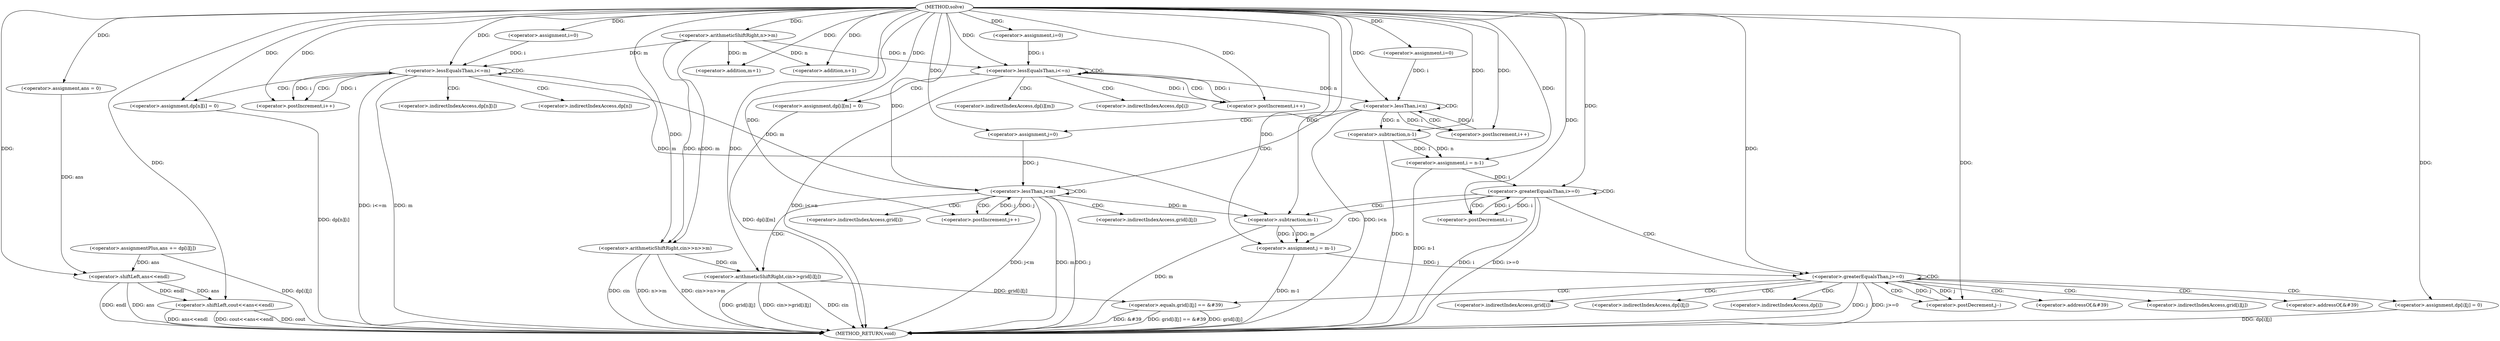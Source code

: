 digraph "solve" {  
"1000113" [label = "(METHOD,solve)" ]
"1000298" [label = "(METHOD_RETURN,void)" ]
"1000117" [label = "(<operator>.arithmeticShiftRight,cin>>n>>m)" ]
"1000198" [label = "(<operator>.assignment,ans = 0)" ]
"1000293" [label = "(<operator>.shiftLeft,cout<<ans<<endl)" ]
"1000138" [label = "(<operator>.assignment,i=0)" ]
"1000141" [label = "(<operator>.lessEqualsThan,i<=m)" ]
"1000144" [label = "(<operator>.postIncrement,i++)" ]
"1000146" [label = "(<operator>.assignment,dp[n][i] = 0)" ]
"1000155" [label = "(<operator>.assignment,i=0)" ]
"1000158" [label = "(<operator>.lessEqualsThan,i<=n)" ]
"1000161" [label = "(<operator>.postIncrement,i++)" ]
"1000163" [label = "(<operator>.assignment,dp[i][m] = 0)" ]
"1000172" [label = "(<operator>.assignment,i=0)" ]
"1000175" [label = "(<operator>.lessThan,i<n)" ]
"1000178" [label = "(<operator>.postIncrement,i++)" ]
"1000203" [label = "(<operator>.assignment,i = n-1)" ]
"1000208" [label = "(<operator>.greaterEqualsThan,i>=0)" ]
"1000211" [label = "(<operator>.postDecrement,i--)" ]
"1000119" [label = "(<operator>.arithmeticShiftRight,n>>m)" ]
"1000133" [label = "(<operator>.addition,m+1)" ]
"1000182" [label = "(<operator>.assignment,j=0)" ]
"1000185" [label = "(<operator>.lessThan,j<m)" ]
"1000188" [label = "(<operator>.postIncrement,j++)" ]
"1000190" [label = "(<operator>.arithmeticShiftRight,cin>>grid[i][j])" ]
"1000295" [label = "(<operator>.shiftLeft,ans<<endl)" ]
"1000130" [label = "(<operator>.addition,n+1)" ]
"1000205" [label = "(<operator>.subtraction,n-1)" ]
"1000216" [label = "(<operator>.assignment,j = m-1)" ]
"1000221" [label = "(<operator>.greaterEqualsThan,j>=0)" ]
"1000224" [label = "(<operator>.postDecrement,j--)" ]
"1000227" [label = "(<operator>.equals,grid[i][j] == &#39)" ]
"1000218" [label = "(<operator>.subtraction,m-1)" ]
"1000238" [label = "(<operator>.assignment,dp[i][j] = 0)" ]
"1000286" [label = "(<operator>.assignmentPlus,ans += dp[i][j])" ]
"1000147" [label = "(<operator>.indirectIndexAccess,dp[n][i])" ]
"1000164" [label = "(<operator>.indirectIndexAccess,dp[i][m])" ]
"1000148" [label = "(<operator>.indirectIndexAccess,dp[n])" ]
"1000165" [label = "(<operator>.indirectIndexAccess,dp[i])" ]
"1000192" [label = "(<operator>.indirectIndexAccess,grid[i][j])" ]
"1000193" [label = "(<operator>.indirectIndexAccess,grid[i])" ]
"1000235" [label = "(<operator>.addressOf,&#39)" ]
"1000228" [label = "(<operator>.indirectIndexAccess,grid[i][j])" ]
"1000233" [label = "(<operator>.addressOf,&#39)" ]
"1000229" [label = "(<operator>.indirectIndexAccess,grid[i])" ]
"1000239" [label = "(<operator>.indirectIndexAccess,dp[i][j])" ]
"1000240" [label = "(<operator>.indirectIndexAccess,dp[i])" ]
  "1000117" -> "1000298"  [ label = "DDG: cin"] 
  "1000117" -> "1000298"  [ label = "DDG: n>>m"] 
  "1000117" -> "1000298"  [ label = "DDG: cin>>n>>m"] 
  "1000141" -> "1000298"  [ label = "DDG: m"] 
  "1000141" -> "1000298"  [ label = "DDG: i<=m"] 
  "1000158" -> "1000298"  [ label = "DDG: i<=n"] 
  "1000175" -> "1000298"  [ label = "DDG: i<n"] 
  "1000205" -> "1000298"  [ label = "DDG: n"] 
  "1000203" -> "1000298"  [ label = "DDG: n-1"] 
  "1000208" -> "1000298"  [ label = "DDG: i"] 
  "1000208" -> "1000298"  [ label = "DDG: i>=0"] 
  "1000295" -> "1000298"  [ label = "DDG: ans"] 
  "1000293" -> "1000298"  [ label = "DDG: ans<<endl"] 
  "1000293" -> "1000298"  [ label = "DDG: cout<<ans<<endl"] 
  "1000218" -> "1000298"  [ label = "DDG: m"] 
  "1000216" -> "1000298"  [ label = "DDG: m-1"] 
  "1000221" -> "1000298"  [ label = "DDG: j"] 
  "1000221" -> "1000298"  [ label = "DDG: j>=0"] 
  "1000227" -> "1000298"  [ label = "DDG: grid[i][j]"] 
  "1000227" -> "1000298"  [ label = "DDG: &#39"] 
  "1000227" -> "1000298"  [ label = "DDG: grid[i][j] == &#39"] 
  "1000238" -> "1000298"  [ label = "DDG: dp[i][j]"] 
  "1000185" -> "1000298"  [ label = "DDG: j"] 
  "1000185" -> "1000298"  [ label = "DDG: m"] 
  "1000185" -> "1000298"  [ label = "DDG: j<m"] 
  "1000190" -> "1000298"  [ label = "DDG: cin"] 
  "1000190" -> "1000298"  [ label = "DDG: grid[i][j]"] 
  "1000190" -> "1000298"  [ label = "DDG: cin>>grid[i][j]"] 
  "1000163" -> "1000298"  [ label = "DDG: dp[i][m]"] 
  "1000146" -> "1000298"  [ label = "DDG: dp[n][i]"] 
  "1000286" -> "1000298"  [ label = "DDG: dp[i][j]"] 
  "1000295" -> "1000298"  [ label = "DDG: endl"] 
  "1000293" -> "1000298"  [ label = "DDG: cout"] 
  "1000113" -> "1000198"  [ label = "DDG: "] 
  "1000113" -> "1000117"  [ label = "DDG: "] 
  "1000119" -> "1000117"  [ label = "DDG: n"] 
  "1000119" -> "1000117"  [ label = "DDG: m"] 
  "1000113" -> "1000138"  [ label = "DDG: "] 
  "1000113" -> "1000146"  [ label = "DDG: "] 
  "1000113" -> "1000155"  [ label = "DDG: "] 
  "1000113" -> "1000163"  [ label = "DDG: "] 
  "1000113" -> "1000172"  [ label = "DDG: "] 
  "1000205" -> "1000203"  [ label = "DDG: 1"] 
  "1000205" -> "1000203"  [ label = "DDG: n"] 
  "1000113" -> "1000293"  [ label = "DDG: "] 
  "1000295" -> "1000293"  [ label = "DDG: endl"] 
  "1000295" -> "1000293"  [ label = "DDG: ans"] 
  "1000113" -> "1000119"  [ label = "DDG: "] 
  "1000119" -> "1000133"  [ label = "DDG: m"] 
  "1000113" -> "1000133"  [ label = "DDG: "] 
  "1000138" -> "1000141"  [ label = "DDG: i"] 
  "1000144" -> "1000141"  [ label = "DDG: i"] 
  "1000113" -> "1000141"  [ label = "DDG: "] 
  "1000119" -> "1000141"  [ label = "DDG: m"] 
  "1000141" -> "1000144"  [ label = "DDG: i"] 
  "1000113" -> "1000144"  [ label = "DDG: "] 
  "1000155" -> "1000158"  [ label = "DDG: i"] 
  "1000161" -> "1000158"  [ label = "DDG: i"] 
  "1000113" -> "1000158"  [ label = "DDG: "] 
  "1000119" -> "1000158"  [ label = "DDG: n"] 
  "1000158" -> "1000161"  [ label = "DDG: i"] 
  "1000113" -> "1000161"  [ label = "DDG: "] 
  "1000172" -> "1000175"  [ label = "DDG: i"] 
  "1000178" -> "1000175"  [ label = "DDG: i"] 
  "1000113" -> "1000175"  [ label = "DDG: "] 
  "1000158" -> "1000175"  [ label = "DDG: n"] 
  "1000175" -> "1000178"  [ label = "DDG: i"] 
  "1000113" -> "1000178"  [ label = "DDG: "] 
  "1000113" -> "1000182"  [ label = "DDG: "] 
  "1000113" -> "1000203"  [ label = "DDG: "] 
  "1000203" -> "1000208"  [ label = "DDG: i"] 
  "1000211" -> "1000208"  [ label = "DDG: i"] 
  "1000113" -> "1000208"  [ label = "DDG: "] 
  "1000208" -> "1000211"  [ label = "DDG: i"] 
  "1000113" -> "1000211"  [ label = "DDG: "] 
  "1000198" -> "1000295"  [ label = "DDG: ans"] 
  "1000286" -> "1000295"  [ label = "DDG: ans"] 
  "1000113" -> "1000295"  [ label = "DDG: "] 
  "1000119" -> "1000130"  [ label = "DDG: n"] 
  "1000113" -> "1000130"  [ label = "DDG: "] 
  "1000182" -> "1000185"  [ label = "DDG: j"] 
  "1000188" -> "1000185"  [ label = "DDG: j"] 
  "1000113" -> "1000185"  [ label = "DDG: "] 
  "1000141" -> "1000185"  [ label = "DDG: m"] 
  "1000185" -> "1000188"  [ label = "DDG: j"] 
  "1000113" -> "1000188"  [ label = "DDG: "] 
  "1000117" -> "1000190"  [ label = "DDG: cin"] 
  "1000113" -> "1000190"  [ label = "DDG: "] 
  "1000175" -> "1000205"  [ label = "DDG: n"] 
  "1000113" -> "1000205"  [ label = "DDG: "] 
  "1000218" -> "1000216"  [ label = "DDG: 1"] 
  "1000218" -> "1000216"  [ label = "DDG: m"] 
  "1000113" -> "1000216"  [ label = "DDG: "] 
  "1000216" -> "1000221"  [ label = "DDG: j"] 
  "1000224" -> "1000221"  [ label = "DDG: j"] 
  "1000113" -> "1000221"  [ label = "DDG: "] 
  "1000221" -> "1000224"  [ label = "DDG: j"] 
  "1000113" -> "1000224"  [ label = "DDG: "] 
  "1000141" -> "1000218"  [ label = "DDG: m"] 
  "1000185" -> "1000218"  [ label = "DDG: m"] 
  "1000113" -> "1000218"  [ label = "DDG: "] 
  "1000190" -> "1000227"  [ label = "DDG: grid[i][j]"] 
  "1000113" -> "1000238"  [ label = "DDG: "] 
  "1000141" -> "1000141"  [ label = "CDG: "] 
  "1000141" -> "1000148"  [ label = "CDG: "] 
  "1000141" -> "1000144"  [ label = "CDG: "] 
  "1000141" -> "1000147"  [ label = "CDG: "] 
  "1000141" -> "1000146"  [ label = "CDG: "] 
  "1000158" -> "1000164"  [ label = "CDG: "] 
  "1000158" -> "1000161"  [ label = "CDG: "] 
  "1000158" -> "1000165"  [ label = "CDG: "] 
  "1000158" -> "1000163"  [ label = "CDG: "] 
  "1000158" -> "1000158"  [ label = "CDG: "] 
  "1000175" -> "1000182"  [ label = "CDG: "] 
  "1000175" -> "1000178"  [ label = "CDG: "] 
  "1000175" -> "1000175"  [ label = "CDG: "] 
  "1000175" -> "1000185"  [ label = "CDG: "] 
  "1000208" -> "1000211"  [ label = "CDG: "] 
  "1000208" -> "1000221"  [ label = "CDG: "] 
  "1000208" -> "1000208"  [ label = "CDG: "] 
  "1000208" -> "1000216"  [ label = "CDG: "] 
  "1000208" -> "1000218"  [ label = "CDG: "] 
  "1000185" -> "1000188"  [ label = "CDG: "] 
  "1000185" -> "1000190"  [ label = "CDG: "] 
  "1000185" -> "1000193"  [ label = "CDG: "] 
  "1000185" -> "1000192"  [ label = "CDG: "] 
  "1000185" -> "1000185"  [ label = "CDG: "] 
  "1000221" -> "1000239"  [ label = "CDG: "] 
  "1000221" -> "1000238"  [ label = "CDG: "] 
  "1000221" -> "1000233"  [ label = "CDG: "] 
  "1000221" -> "1000227"  [ label = "CDG: "] 
  "1000221" -> "1000229"  [ label = "CDG: "] 
  "1000221" -> "1000235"  [ label = "CDG: "] 
  "1000221" -> "1000240"  [ label = "CDG: "] 
  "1000221" -> "1000228"  [ label = "CDG: "] 
  "1000221" -> "1000221"  [ label = "CDG: "] 
  "1000221" -> "1000224"  [ label = "CDG: "] 
}
